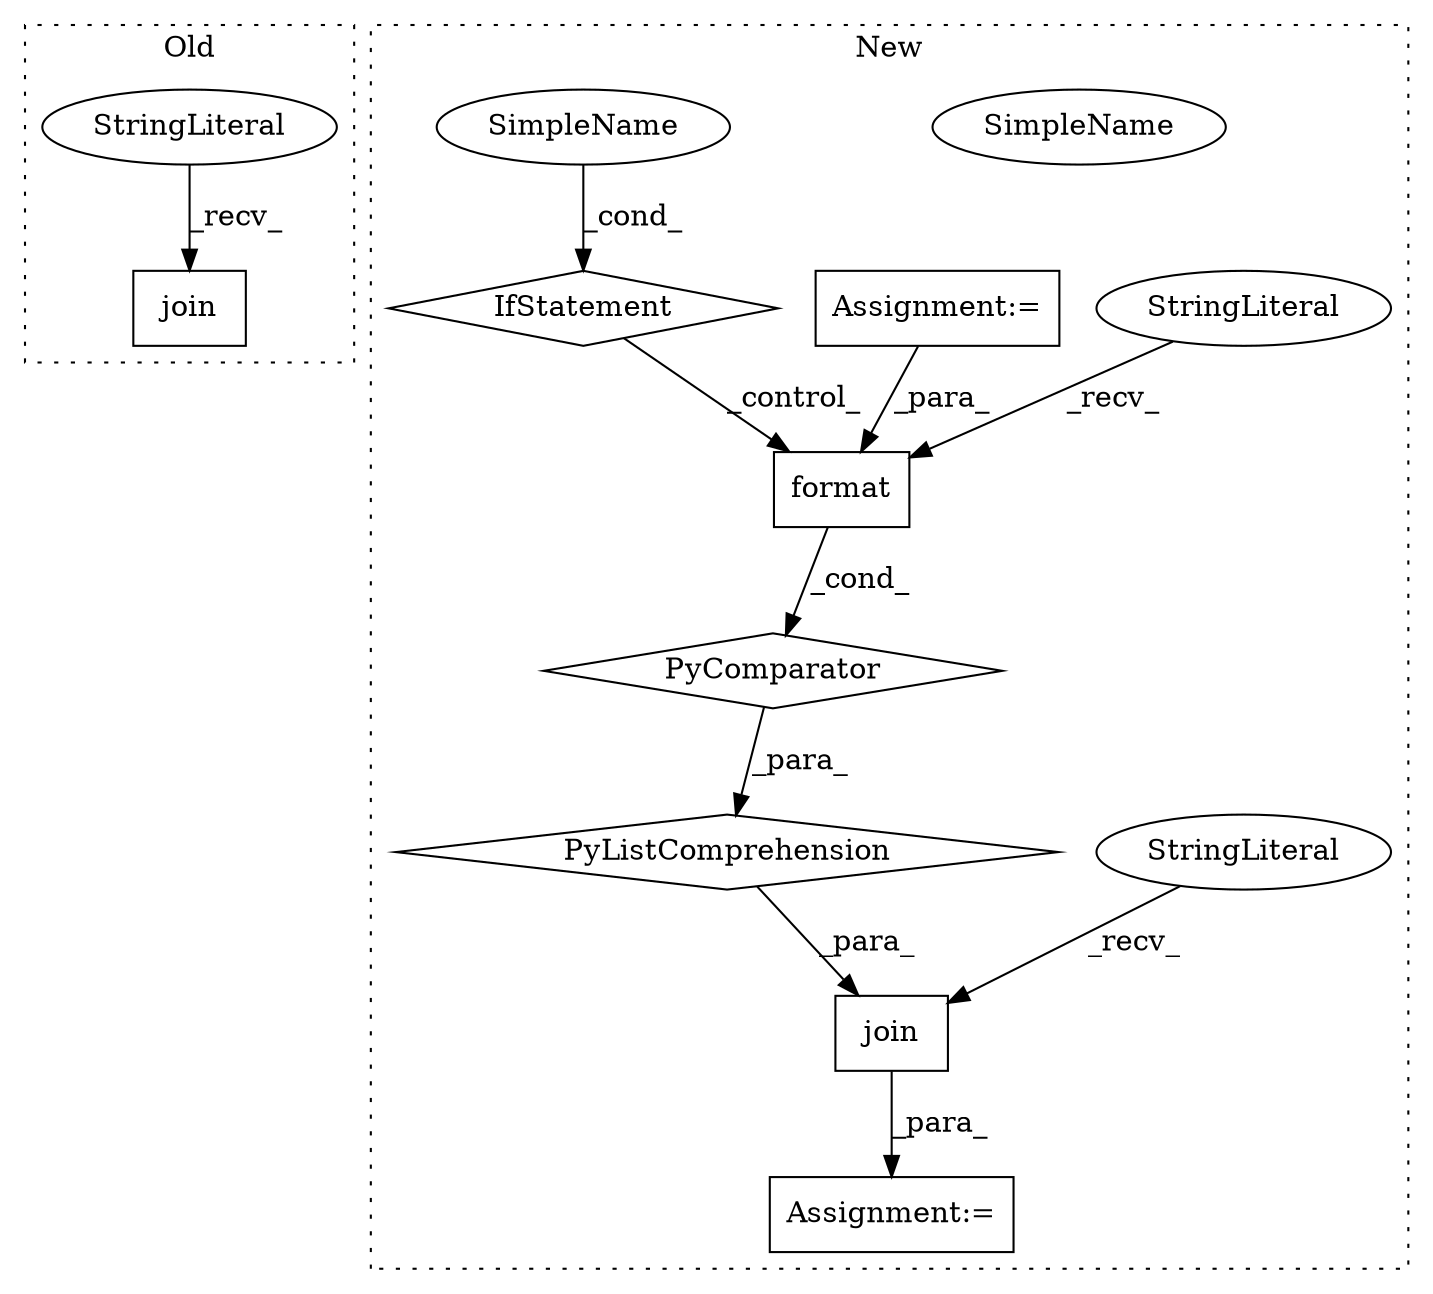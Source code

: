 digraph G {
subgraph cluster0 {
1 [label="join" a="32" s="5728,5900" l="16,-5" shape="box"];
4 [label="StringLiteral" a="45" s="5723" l="4" shape="ellipse"];
label = "Old";
style="dotted";
}
subgraph cluster1 {
2 [label="format" a="32" s="7677,7696" l="7,1" shape="box"];
3 [label="StringLiteral" a="45" s="7657" l="19" shape="ellipse"];
5 [label="Assignment:=" a="7" s="7785" l="24" shape="box"];
6 [label="IfStatement" a="25" s="7785" l="24" shape="diamond"];
7 [label="SimpleName" a="42" s="7804" l="5" shape="ellipse"];
8 [label="PyComparator" a="113" s="7785" l="24" shape="diamond"];
9 [label="join" a="32" s="7641,7817" l="16,-5" shape="box"];
10 [label="StringLiteral" a="45" s="7636" l="4" shape="ellipse"];
11 [label="PyListComprehension" a="109" s="7657" l="160" shape="diamond"];
12 [label="Assignment:=" a="7" s="7635" l="1" shape="box"];
13 [label="SimpleName" a="42" s="7804" l="5" shape="ellipse"];
label = "New";
style="dotted";
}
2 -> 8 [label="_cond_"];
3 -> 2 [label="_recv_"];
4 -> 1 [label="_recv_"];
5 -> 2 [label="_para_"];
6 -> 2 [label="_control_"];
8 -> 11 [label="_para_"];
9 -> 12 [label="_para_"];
10 -> 9 [label="_recv_"];
11 -> 9 [label="_para_"];
13 -> 6 [label="_cond_"];
}
